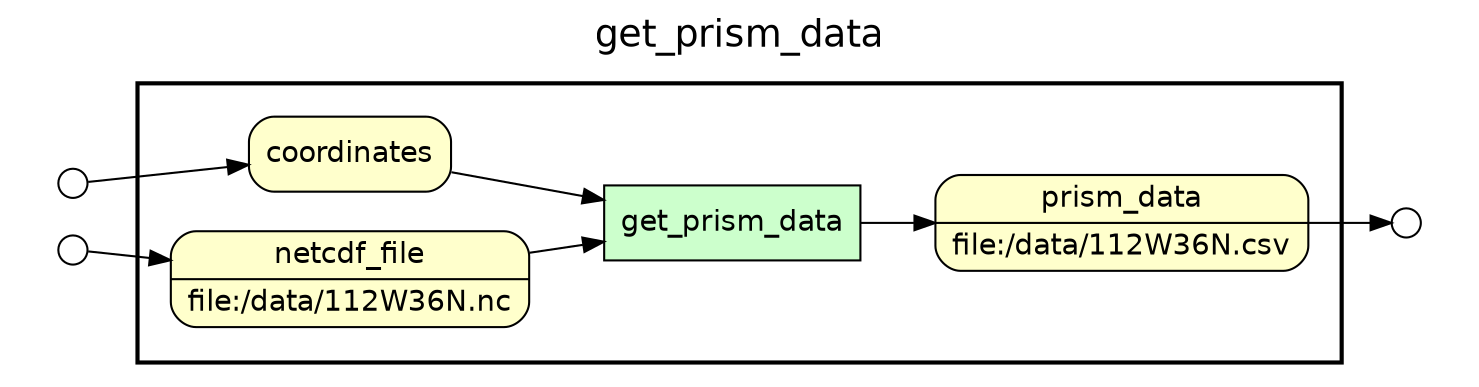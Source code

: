 digraph Workflow {
rankdir=LR
fontname=Helvetica; fontsize=18; labelloc=t
label=get_prism_data
subgraph cluster_workflow_box_outer { label=""; color=black; penwidth=2
subgraph cluster_workflow_box_inner { label=""; penwidth=0
node[shape=box style=filled fillcolor="#CCFFCC" peripheries=1 fontname=Helvetica]
get_prism_data
node[shape=box style="rounded,filled" fillcolor="#FFFFCC" peripheries=1 fontname=Helvetica]
prism_data [shape=record rankdir=LR label="{{<f0> prism_data |<f1> file\:/data/112W36N.csv}}"];
coordinates
netcdf_file [shape=record rankdir=LR label="{{<f0> netcdf_file |<f1> file\:/data/112W36N.nc}}"];
node[shape=box style="rounded,filled" fillcolor="#FCFCFC" peripheries=1 fontname=Helvetica]
get_prism_data -> prism_data
coordinates -> get_prism_data
netcdf_file -> get_prism_data
}}
subgraph cluster_input_ports_group_outer { label=""; penwidth=0
subgraph cluster_input_ports_group_inner { label=""; penwidth=0
node[shape=circle style="rounded,filled" fillcolor="#FFFFFF" peripheries=1 fontname=Helvetica width=0.2]
coordinates_input_port [label=""]
netcdf_file_input_port [label=""]
}}
subgraph cluster_output_ports_group_outer { label=""; penwidth=0
subgraph cluster_output_ports_group_inner { label=""; penwidth=0
node[shape=circle style="rounded,filled" fillcolor="#FFFFFF" peripheries=1 fontname=Helvetica width=0.2]
prism_data_output_port [label=""]
}}
coordinates_input_port -> coordinates
netcdf_file_input_port -> netcdf_file
prism_data -> prism_data_output_port
}
